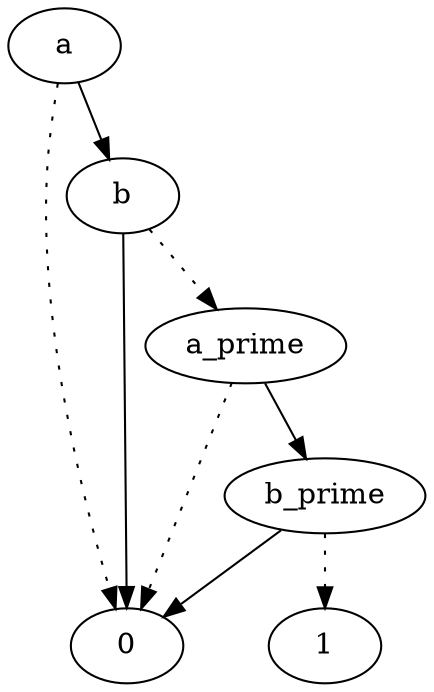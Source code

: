 digraph bdd {
n6 [label = "b_prime"];
n6 -> n18446744073709551614 [style=dotted];
n6 -> n18446744073709551615;
n7 [label = "a_prime"];
n7 -> n18446744073709551615 [style=dotted];
n7 -> n6;
n8 [label = "b"];
n8 -> n7 [style=dotted];
n8 -> n18446744073709551615;
n9 [label = "a"];
n9 -> n18446744073709551615 [style=dotted];
n9 -> n8;
n18446744073709551615 [label="0"];
n18446744073709551614 [label="1"];
}
